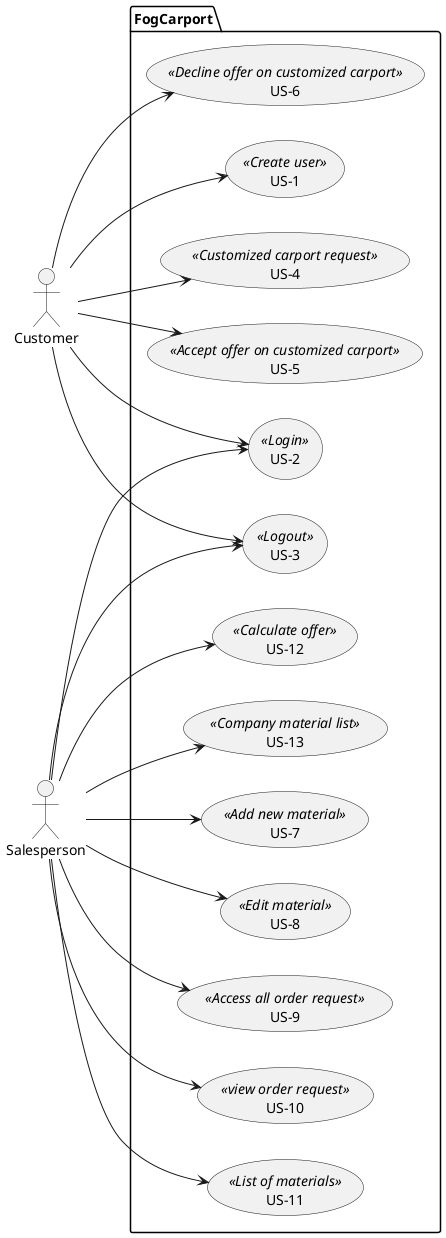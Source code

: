 @startuml
'https://plantuml.com/use-case-diagram


left to right direction
actor Customer as c
actor Salesperson as s

package FogCarport {
  usecase (US-1) <<Create user>> as UC1
  usecase (US-2)<<Login>> as UC2
  usecase (US-3)<<Logout>> as UC3
  usecase (US-4)<<Customized carport request>> as UC4
  usecase (US-5)<<Accept offer on customized carport>> as UC5
  usecase (US-6)<<Decline offer on customized carport>> as UC6
  usecase (US-7)<<Add new material>> as UC7
  usecase (US-8)<<Edit material>> as UC8
  usecase (US-9)<<Access all order request>> as UC9
  usecase (US-10)<<view order request>> as UC10
  usecase (US-11)<<List of materials>> as UC11
  usecase (US-12)<<Calculate offer>> as UC12
  usecase (US-13)<<Company material list>> as UC13

   c --> UC1
   c --> UC2
   s --> UC2
   c --> UC3
   c --> UC4
   c --> UC5
   c --> UC6
   s --> UC3
   s --> UC7
   s --> UC8
   s --> UC9
   s --> UC10
   s --> UC11
   s --> UC12
   s --> UC13
}
@enduml